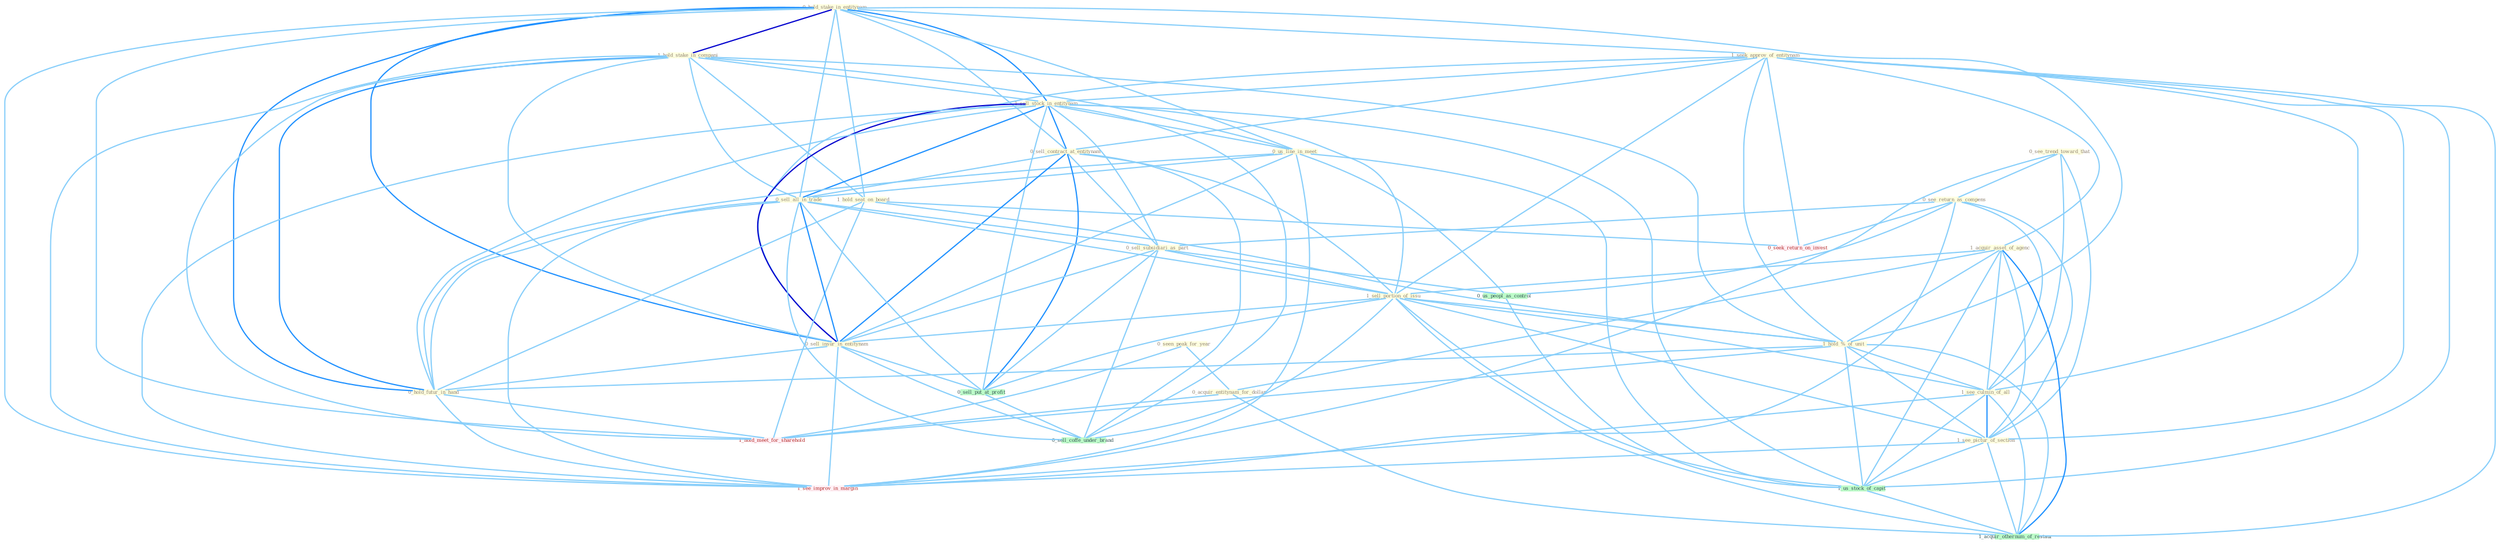 Graph G{ 
    node
    [shape=polygon,style=filled,width=.5,height=.06,color="#BDFCC9",fixedsize=true,fontsize=4,
    fontcolor="#2f4f4f"];
    {node
    [color="#ffffe0", fontcolor="#8b7d6b"] "0_seen_peak_for_year " "0_hold_stake_in_entitynam " "1_hold_stake_in_compani " "1_seek_approv_of_entitynam " "0_see_trend_toward_that " "0_see_return_as_compens " "1_sell_stock_in_entitynam " "1_acquir_asset_of_agenc " "1_hold_seat_on_board " "0_us_line_in_meet " "0_sell_contract_at_entitynam " "0_sell_all_in_trade " "0_sell_subsidiari_as_part " "1_sell_portion_of_issu " "1_hold_%_of_unit " "1_see_culmin_of_all " "0_acquir_entitynam_for_dollar " "0_sell_insur_in_entitynam " "1_see_pictur_of_section " "0_hold_futur_in_hand "}
{node [color="#fff0f5", fontcolor="#b22222"] "0_seek_return_on_invest " "1_see_improv_in_margin " "1_hold_meet_for_sharehold "}
edge [color="#B0E2FF"];

	"0_seen_peak_for_year " -- "0_acquir_entitynam_for_dollar " [w="1", color="#87cefa" ];
	"0_seen_peak_for_year " -- "1_hold_meet_for_sharehold " [w="1", color="#87cefa" ];
	"0_hold_stake_in_entitynam " -- "1_hold_stake_in_compani " [w="3", color="#0000cd" , len=0.6];
	"0_hold_stake_in_entitynam " -- "1_seek_approv_of_entitynam " [w="1", color="#87cefa" ];
	"0_hold_stake_in_entitynam " -- "1_sell_stock_in_entitynam " [w="2", color="#1e90ff" , len=0.8];
	"0_hold_stake_in_entitynam " -- "1_hold_seat_on_board " [w="1", color="#87cefa" ];
	"0_hold_stake_in_entitynam " -- "0_us_line_in_meet " [w="1", color="#87cefa" ];
	"0_hold_stake_in_entitynam " -- "0_sell_contract_at_entitynam " [w="1", color="#87cefa" ];
	"0_hold_stake_in_entitynam " -- "0_sell_all_in_trade " [w="1", color="#87cefa" ];
	"0_hold_stake_in_entitynam " -- "1_hold_%_of_unit " [w="1", color="#87cefa" ];
	"0_hold_stake_in_entitynam " -- "0_sell_insur_in_entitynam " [w="2", color="#1e90ff" , len=0.8];
	"0_hold_stake_in_entitynam " -- "0_hold_futur_in_hand " [w="2", color="#1e90ff" , len=0.8];
	"0_hold_stake_in_entitynam " -- "1_see_improv_in_margin " [w="1", color="#87cefa" ];
	"0_hold_stake_in_entitynam " -- "1_hold_meet_for_sharehold " [w="1", color="#87cefa" ];
	"1_hold_stake_in_compani " -- "1_sell_stock_in_entitynam " [w="1", color="#87cefa" ];
	"1_hold_stake_in_compani " -- "1_hold_seat_on_board " [w="1", color="#87cefa" ];
	"1_hold_stake_in_compani " -- "0_us_line_in_meet " [w="1", color="#87cefa" ];
	"1_hold_stake_in_compani " -- "0_sell_all_in_trade " [w="1", color="#87cefa" ];
	"1_hold_stake_in_compani " -- "1_hold_%_of_unit " [w="1", color="#87cefa" ];
	"1_hold_stake_in_compani " -- "0_sell_insur_in_entitynam " [w="1", color="#87cefa" ];
	"1_hold_stake_in_compani " -- "0_hold_futur_in_hand " [w="2", color="#1e90ff" , len=0.8];
	"1_hold_stake_in_compani " -- "1_see_improv_in_margin " [w="1", color="#87cefa" ];
	"1_hold_stake_in_compani " -- "1_hold_meet_for_sharehold " [w="1", color="#87cefa" ];
	"1_seek_approv_of_entitynam " -- "1_sell_stock_in_entitynam " [w="1", color="#87cefa" ];
	"1_seek_approv_of_entitynam " -- "1_acquir_asset_of_agenc " [w="1", color="#87cefa" ];
	"1_seek_approv_of_entitynam " -- "0_sell_contract_at_entitynam " [w="1", color="#87cefa" ];
	"1_seek_approv_of_entitynam " -- "1_sell_portion_of_issu " [w="1", color="#87cefa" ];
	"1_seek_approv_of_entitynam " -- "1_hold_%_of_unit " [w="1", color="#87cefa" ];
	"1_seek_approv_of_entitynam " -- "1_see_culmin_of_all " [w="1", color="#87cefa" ];
	"1_seek_approv_of_entitynam " -- "0_sell_insur_in_entitynam " [w="1", color="#87cefa" ];
	"1_seek_approv_of_entitynam " -- "1_see_pictur_of_section " [w="1", color="#87cefa" ];
	"1_seek_approv_of_entitynam " -- "0_seek_return_on_invest " [w="1", color="#87cefa" ];
	"1_seek_approv_of_entitynam " -- "1_us_stock_of_capit " [w="1", color="#87cefa" ];
	"1_seek_approv_of_entitynam " -- "1_acquir_othernum_of_restaur " [w="1", color="#87cefa" ];
	"0_see_trend_toward_that " -- "0_see_return_as_compens " [w="1", color="#87cefa" ];
	"0_see_trend_toward_that " -- "1_see_culmin_of_all " [w="1", color="#87cefa" ];
	"0_see_trend_toward_that " -- "1_see_pictur_of_section " [w="1", color="#87cefa" ];
	"0_see_trend_toward_that " -- "1_see_improv_in_margin " [w="1", color="#87cefa" ];
	"0_see_return_as_compens " -- "0_sell_subsidiari_as_part " [w="1", color="#87cefa" ];
	"0_see_return_as_compens " -- "1_see_culmin_of_all " [w="1", color="#87cefa" ];
	"0_see_return_as_compens " -- "1_see_pictur_of_section " [w="1", color="#87cefa" ];
	"0_see_return_as_compens " -- "0_us_peopl_as_control " [w="1", color="#87cefa" ];
	"0_see_return_as_compens " -- "0_seek_return_on_invest " [w="1", color="#87cefa" ];
	"0_see_return_as_compens " -- "1_see_improv_in_margin " [w="1", color="#87cefa" ];
	"1_sell_stock_in_entitynam " -- "0_us_line_in_meet " [w="1", color="#87cefa" ];
	"1_sell_stock_in_entitynam " -- "0_sell_contract_at_entitynam " [w="2", color="#1e90ff" , len=0.8];
	"1_sell_stock_in_entitynam " -- "0_sell_all_in_trade " [w="2", color="#1e90ff" , len=0.8];
	"1_sell_stock_in_entitynam " -- "0_sell_subsidiari_as_part " [w="1", color="#87cefa" ];
	"1_sell_stock_in_entitynam " -- "1_sell_portion_of_issu " [w="1", color="#87cefa" ];
	"1_sell_stock_in_entitynam " -- "0_sell_insur_in_entitynam " [w="3", color="#0000cd" , len=0.6];
	"1_sell_stock_in_entitynam " -- "0_hold_futur_in_hand " [w="1", color="#87cefa" ];
	"1_sell_stock_in_entitynam " -- "0_sell_put_at_profit " [w="1", color="#87cefa" ];
	"1_sell_stock_in_entitynam " -- "1_us_stock_of_capit " [w="1", color="#87cefa" ];
	"1_sell_stock_in_entitynam " -- "1_see_improv_in_margin " [w="1", color="#87cefa" ];
	"1_sell_stock_in_entitynam " -- "0_sell_coffe_under_brand " [w="1", color="#87cefa" ];
	"1_acquir_asset_of_agenc " -- "1_sell_portion_of_issu " [w="1", color="#87cefa" ];
	"1_acquir_asset_of_agenc " -- "1_hold_%_of_unit " [w="1", color="#87cefa" ];
	"1_acquir_asset_of_agenc " -- "1_see_culmin_of_all " [w="1", color="#87cefa" ];
	"1_acquir_asset_of_agenc " -- "0_acquir_entitynam_for_dollar " [w="1", color="#87cefa" ];
	"1_acquir_asset_of_agenc " -- "1_see_pictur_of_section " [w="1", color="#87cefa" ];
	"1_acquir_asset_of_agenc " -- "1_us_stock_of_capit " [w="1", color="#87cefa" ];
	"1_acquir_asset_of_agenc " -- "1_acquir_othernum_of_restaur " [w="2", color="#1e90ff" , len=0.8];
	"1_hold_seat_on_board " -- "1_hold_%_of_unit " [w="1", color="#87cefa" ];
	"1_hold_seat_on_board " -- "0_hold_futur_in_hand " [w="1", color="#87cefa" ];
	"1_hold_seat_on_board " -- "0_seek_return_on_invest " [w="1", color="#87cefa" ];
	"1_hold_seat_on_board " -- "1_hold_meet_for_sharehold " [w="1", color="#87cefa" ];
	"0_us_line_in_meet " -- "0_sell_all_in_trade " [w="1", color="#87cefa" ];
	"0_us_line_in_meet " -- "0_sell_insur_in_entitynam " [w="1", color="#87cefa" ];
	"0_us_line_in_meet " -- "0_hold_futur_in_hand " [w="1", color="#87cefa" ];
	"0_us_line_in_meet " -- "0_us_peopl_as_control " [w="1", color="#87cefa" ];
	"0_us_line_in_meet " -- "1_us_stock_of_capit " [w="1", color="#87cefa" ];
	"0_us_line_in_meet " -- "1_see_improv_in_margin " [w="1", color="#87cefa" ];
	"0_sell_contract_at_entitynam " -- "0_sell_all_in_trade " [w="1", color="#87cefa" ];
	"0_sell_contract_at_entitynam " -- "0_sell_subsidiari_as_part " [w="1", color="#87cefa" ];
	"0_sell_contract_at_entitynam " -- "1_sell_portion_of_issu " [w="1", color="#87cefa" ];
	"0_sell_contract_at_entitynam " -- "0_sell_insur_in_entitynam " [w="2", color="#1e90ff" , len=0.8];
	"0_sell_contract_at_entitynam " -- "0_sell_put_at_profit " [w="2", color="#1e90ff" , len=0.8];
	"0_sell_contract_at_entitynam " -- "0_sell_coffe_under_brand " [w="1", color="#87cefa" ];
	"0_sell_all_in_trade " -- "0_sell_subsidiari_as_part " [w="1", color="#87cefa" ];
	"0_sell_all_in_trade " -- "1_sell_portion_of_issu " [w="1", color="#87cefa" ];
	"0_sell_all_in_trade " -- "0_sell_insur_in_entitynam " [w="2", color="#1e90ff" , len=0.8];
	"0_sell_all_in_trade " -- "0_hold_futur_in_hand " [w="1", color="#87cefa" ];
	"0_sell_all_in_trade " -- "0_sell_put_at_profit " [w="1", color="#87cefa" ];
	"0_sell_all_in_trade " -- "1_see_improv_in_margin " [w="1", color="#87cefa" ];
	"0_sell_all_in_trade " -- "0_sell_coffe_under_brand " [w="1", color="#87cefa" ];
	"0_sell_subsidiari_as_part " -- "1_sell_portion_of_issu " [w="1", color="#87cefa" ];
	"0_sell_subsidiari_as_part " -- "0_sell_insur_in_entitynam " [w="1", color="#87cefa" ];
	"0_sell_subsidiari_as_part " -- "0_us_peopl_as_control " [w="1", color="#87cefa" ];
	"0_sell_subsidiari_as_part " -- "0_sell_put_at_profit " [w="1", color="#87cefa" ];
	"0_sell_subsidiari_as_part " -- "0_sell_coffe_under_brand " [w="1", color="#87cefa" ];
	"1_sell_portion_of_issu " -- "1_hold_%_of_unit " [w="1", color="#87cefa" ];
	"1_sell_portion_of_issu " -- "1_see_culmin_of_all " [w="1", color="#87cefa" ];
	"1_sell_portion_of_issu " -- "0_sell_insur_in_entitynam " [w="1", color="#87cefa" ];
	"1_sell_portion_of_issu " -- "1_see_pictur_of_section " [w="1", color="#87cefa" ];
	"1_sell_portion_of_issu " -- "0_sell_put_at_profit " [w="1", color="#87cefa" ];
	"1_sell_portion_of_issu " -- "1_us_stock_of_capit " [w="1", color="#87cefa" ];
	"1_sell_portion_of_issu " -- "0_sell_coffe_under_brand " [w="1", color="#87cefa" ];
	"1_sell_portion_of_issu " -- "1_acquir_othernum_of_restaur " [w="1", color="#87cefa" ];
	"1_hold_%_of_unit " -- "1_see_culmin_of_all " [w="1", color="#87cefa" ];
	"1_hold_%_of_unit " -- "1_see_pictur_of_section " [w="1", color="#87cefa" ];
	"1_hold_%_of_unit " -- "0_hold_futur_in_hand " [w="1", color="#87cefa" ];
	"1_hold_%_of_unit " -- "1_us_stock_of_capit " [w="1", color="#87cefa" ];
	"1_hold_%_of_unit " -- "1_hold_meet_for_sharehold " [w="1", color="#87cefa" ];
	"1_hold_%_of_unit " -- "1_acquir_othernum_of_restaur " [w="1", color="#87cefa" ];
	"1_see_culmin_of_all " -- "1_see_pictur_of_section " [w="2", color="#1e90ff" , len=0.8];
	"1_see_culmin_of_all " -- "1_us_stock_of_capit " [w="1", color="#87cefa" ];
	"1_see_culmin_of_all " -- "1_see_improv_in_margin " [w="1", color="#87cefa" ];
	"1_see_culmin_of_all " -- "1_acquir_othernum_of_restaur " [w="1", color="#87cefa" ];
	"0_acquir_entitynam_for_dollar " -- "1_hold_meet_for_sharehold " [w="1", color="#87cefa" ];
	"0_acquir_entitynam_for_dollar " -- "1_acquir_othernum_of_restaur " [w="1", color="#87cefa" ];
	"0_sell_insur_in_entitynam " -- "0_hold_futur_in_hand " [w="1", color="#87cefa" ];
	"0_sell_insur_in_entitynam " -- "0_sell_put_at_profit " [w="1", color="#87cefa" ];
	"0_sell_insur_in_entitynam " -- "1_see_improv_in_margin " [w="1", color="#87cefa" ];
	"0_sell_insur_in_entitynam " -- "0_sell_coffe_under_brand " [w="1", color="#87cefa" ];
	"1_see_pictur_of_section " -- "1_us_stock_of_capit " [w="1", color="#87cefa" ];
	"1_see_pictur_of_section " -- "1_see_improv_in_margin " [w="1", color="#87cefa" ];
	"1_see_pictur_of_section " -- "1_acquir_othernum_of_restaur " [w="1", color="#87cefa" ];
	"0_hold_futur_in_hand " -- "1_see_improv_in_margin " [w="1", color="#87cefa" ];
	"0_hold_futur_in_hand " -- "1_hold_meet_for_sharehold " [w="1", color="#87cefa" ];
	"0_us_peopl_as_control " -- "1_us_stock_of_capit " [w="1", color="#87cefa" ];
	"0_sell_put_at_profit " -- "0_sell_coffe_under_brand " [w="1", color="#87cefa" ];
	"1_us_stock_of_capit " -- "1_acquir_othernum_of_restaur " [w="1", color="#87cefa" ];
}